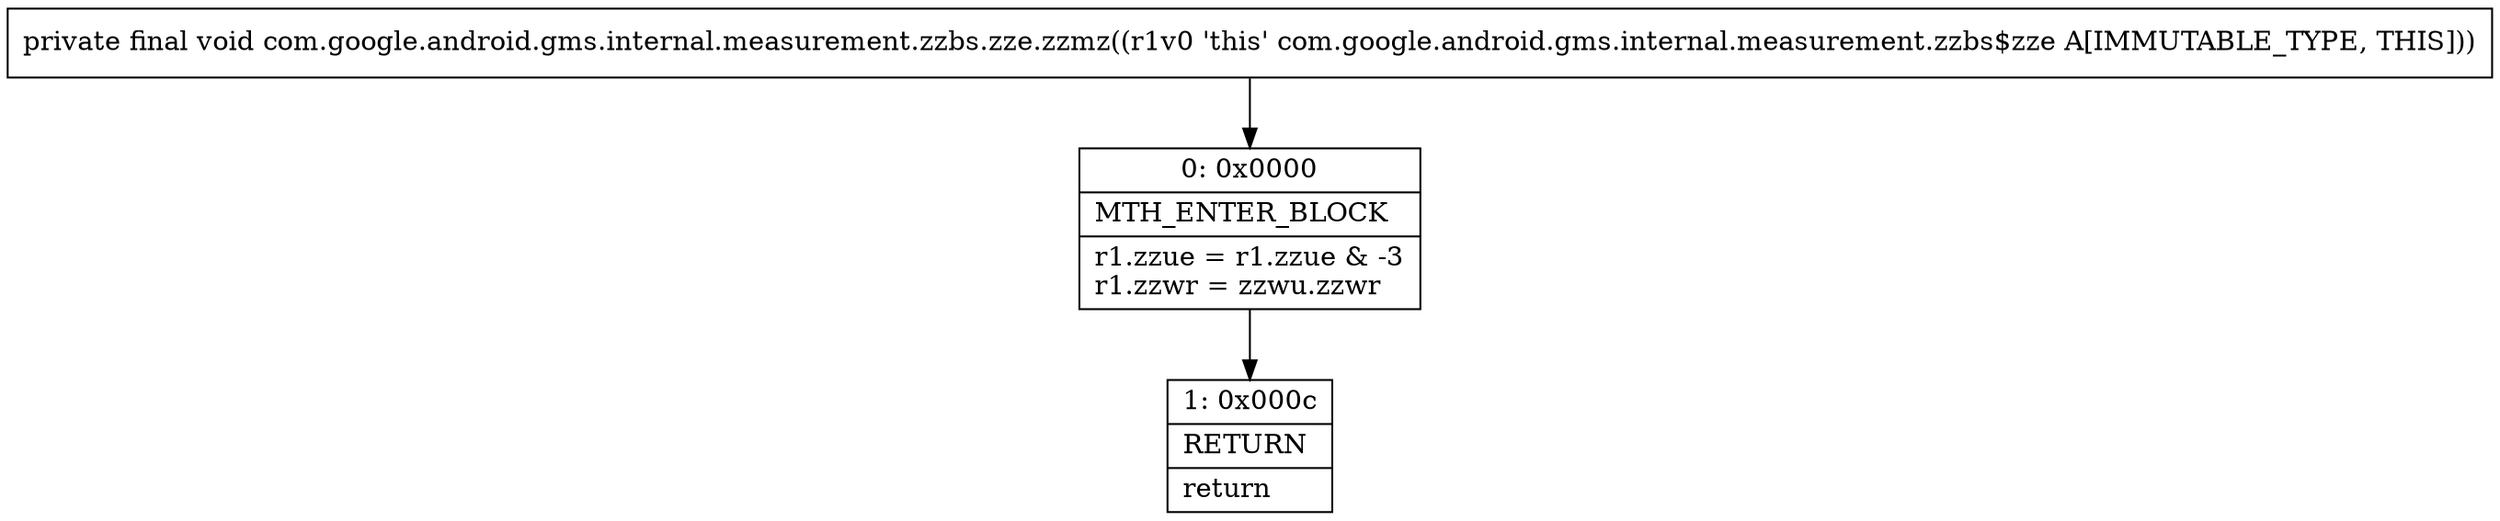digraph "CFG forcom.google.android.gms.internal.measurement.zzbs.zze.zzmz()V" {
Node_0 [shape=record,label="{0\:\ 0x0000|MTH_ENTER_BLOCK\l|r1.zzue = r1.zzue & \-3\lr1.zzwr = zzwu.zzwr\l}"];
Node_1 [shape=record,label="{1\:\ 0x000c|RETURN\l|return\l}"];
MethodNode[shape=record,label="{private final void com.google.android.gms.internal.measurement.zzbs.zze.zzmz((r1v0 'this' com.google.android.gms.internal.measurement.zzbs$zze A[IMMUTABLE_TYPE, THIS])) }"];
MethodNode -> Node_0;
Node_0 -> Node_1;
}

